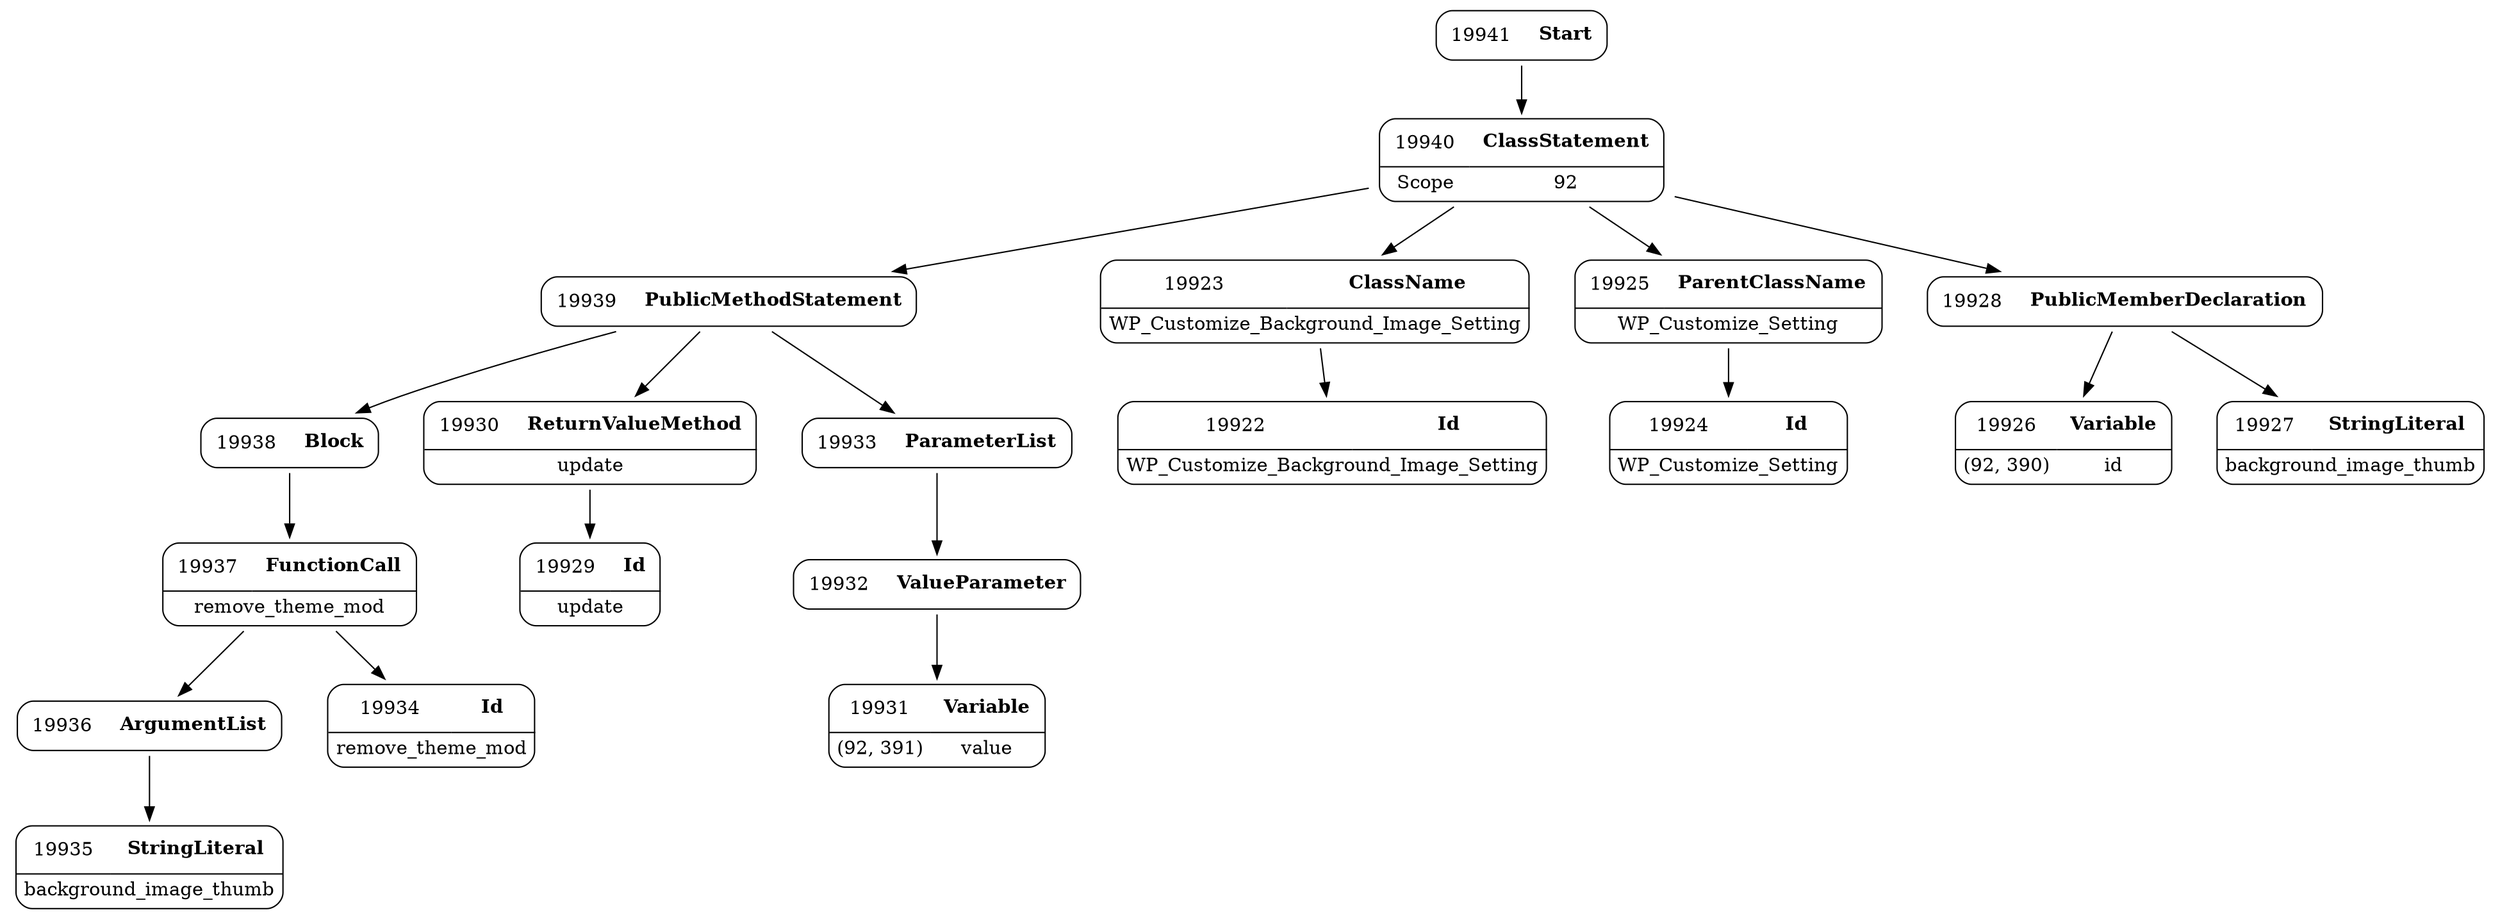 digraph ast {
node [shape=none];
19936 [label=<<TABLE border='1' cellspacing='0' cellpadding='10' style='rounded' ><TR><TD border='0'>19936</TD><TD border='0'><B>ArgumentList</B></TD></TR></TABLE>>];
19936 -> 19935 [weight=2];
19937 [label=<<TABLE border='1' cellspacing='0' cellpadding='10' style='rounded' ><TR><TD border='0'>19937</TD><TD border='0'><B>FunctionCall</B></TD></TR><HR/><TR><TD border='0' cellpadding='5' colspan='2'>remove_theme_mod</TD></TR></TABLE>>];
19937 -> 19934 [weight=2];
19937 -> 19936 [weight=2];
19938 [label=<<TABLE border='1' cellspacing='0' cellpadding='10' style='rounded' ><TR><TD border='0'>19938</TD><TD border='0'><B>Block</B></TD></TR></TABLE>>];
19938 -> 19937 [weight=2];
19939 [label=<<TABLE border='1' cellspacing='0' cellpadding='10' style='rounded' ><TR><TD border='0'>19939</TD><TD border='0'><B>PublicMethodStatement</B></TD></TR></TABLE>>];
19939 -> 19930 [weight=2];
19939 -> 19933 [weight=2];
19939 -> 19938 [weight=2];
19940 [label=<<TABLE border='1' cellspacing='0' cellpadding='10' style='rounded' ><TR><TD border='0'>19940</TD><TD border='0'><B>ClassStatement</B></TD></TR><HR/><TR><TD border='0' cellpadding='5'>Scope</TD><TD border='0' cellpadding='5'>92</TD></TR></TABLE>>];
19940 -> 19923 [weight=2];
19940 -> 19925 [weight=2];
19940 -> 19928 [weight=2];
19940 -> 19939 [weight=2];
19941 [label=<<TABLE border='1' cellspacing='0' cellpadding='10' style='rounded' ><TR><TD border='0'>19941</TD><TD border='0'><B>Start</B></TD></TR></TABLE>>];
19941 -> 19940 [weight=2];
19922 [label=<<TABLE border='1' cellspacing='0' cellpadding='10' style='rounded' ><TR><TD border='0'>19922</TD><TD border='0'><B>Id</B></TD></TR><HR/><TR><TD border='0' cellpadding='5' colspan='2'>WP_Customize_Background_Image_Setting</TD></TR></TABLE>>];
19923 [label=<<TABLE border='1' cellspacing='0' cellpadding='10' style='rounded' ><TR><TD border='0'>19923</TD><TD border='0'><B>ClassName</B></TD></TR><HR/><TR><TD border='0' cellpadding='5' colspan='2'>WP_Customize_Background_Image_Setting</TD></TR></TABLE>>];
19923 -> 19922 [weight=2];
19924 [label=<<TABLE border='1' cellspacing='0' cellpadding='10' style='rounded' ><TR><TD border='0'>19924</TD><TD border='0'><B>Id</B></TD></TR><HR/><TR><TD border='0' cellpadding='5' colspan='2'>WP_Customize_Setting</TD></TR></TABLE>>];
19925 [label=<<TABLE border='1' cellspacing='0' cellpadding='10' style='rounded' ><TR><TD border='0'>19925</TD><TD border='0'><B>ParentClassName</B></TD></TR><HR/><TR><TD border='0' cellpadding='5' colspan='2'>WP_Customize_Setting</TD></TR></TABLE>>];
19925 -> 19924 [weight=2];
19926 [label=<<TABLE border='1' cellspacing='0' cellpadding='10' style='rounded' ><TR><TD border='0'>19926</TD><TD border='0'><B>Variable</B></TD></TR><HR/><TR><TD border='0' cellpadding='5'>(92, 390)</TD><TD border='0' cellpadding='5'>id</TD></TR></TABLE>>];
19927 [label=<<TABLE border='1' cellspacing='0' cellpadding='10' style='rounded' ><TR><TD border='0'>19927</TD><TD border='0'><B>StringLiteral</B></TD></TR><HR/><TR><TD border='0' cellpadding='5' colspan='2'>background_image_thumb</TD></TR></TABLE>>];
19928 [label=<<TABLE border='1' cellspacing='0' cellpadding='10' style='rounded' ><TR><TD border='0'>19928</TD><TD border='0'><B>PublicMemberDeclaration</B></TD></TR></TABLE>>];
19928 -> 19926 [weight=2];
19928 -> 19927 [weight=2];
19929 [label=<<TABLE border='1' cellspacing='0' cellpadding='10' style='rounded' ><TR><TD border='0'>19929</TD><TD border='0'><B>Id</B></TD></TR><HR/><TR><TD border='0' cellpadding='5' colspan='2'>update</TD></TR></TABLE>>];
19930 [label=<<TABLE border='1' cellspacing='0' cellpadding='10' style='rounded' ><TR><TD border='0'>19930</TD><TD border='0'><B>ReturnValueMethod</B></TD></TR><HR/><TR><TD border='0' cellpadding='5' colspan='2'>update</TD></TR></TABLE>>];
19930 -> 19929 [weight=2];
19931 [label=<<TABLE border='1' cellspacing='0' cellpadding='10' style='rounded' ><TR><TD border='0'>19931</TD><TD border='0'><B>Variable</B></TD></TR><HR/><TR><TD border='0' cellpadding='5'>(92, 391)</TD><TD border='0' cellpadding='5'>value</TD></TR></TABLE>>];
19932 [label=<<TABLE border='1' cellspacing='0' cellpadding='10' style='rounded' ><TR><TD border='0'>19932</TD><TD border='0'><B>ValueParameter</B></TD></TR></TABLE>>];
19932 -> 19931 [weight=2];
19933 [label=<<TABLE border='1' cellspacing='0' cellpadding='10' style='rounded' ><TR><TD border='0'>19933</TD><TD border='0'><B>ParameterList</B></TD></TR></TABLE>>];
19933 -> 19932 [weight=2];
19934 [label=<<TABLE border='1' cellspacing='0' cellpadding='10' style='rounded' ><TR><TD border='0'>19934</TD><TD border='0'><B>Id</B></TD></TR><HR/><TR><TD border='0' cellpadding='5' colspan='2'>remove_theme_mod</TD></TR></TABLE>>];
19935 [label=<<TABLE border='1' cellspacing='0' cellpadding='10' style='rounded' ><TR><TD border='0'>19935</TD><TD border='0'><B>StringLiteral</B></TD></TR><HR/><TR><TD border='0' cellpadding='5' colspan='2'>background_image_thumb</TD></TR></TABLE>>];
}
